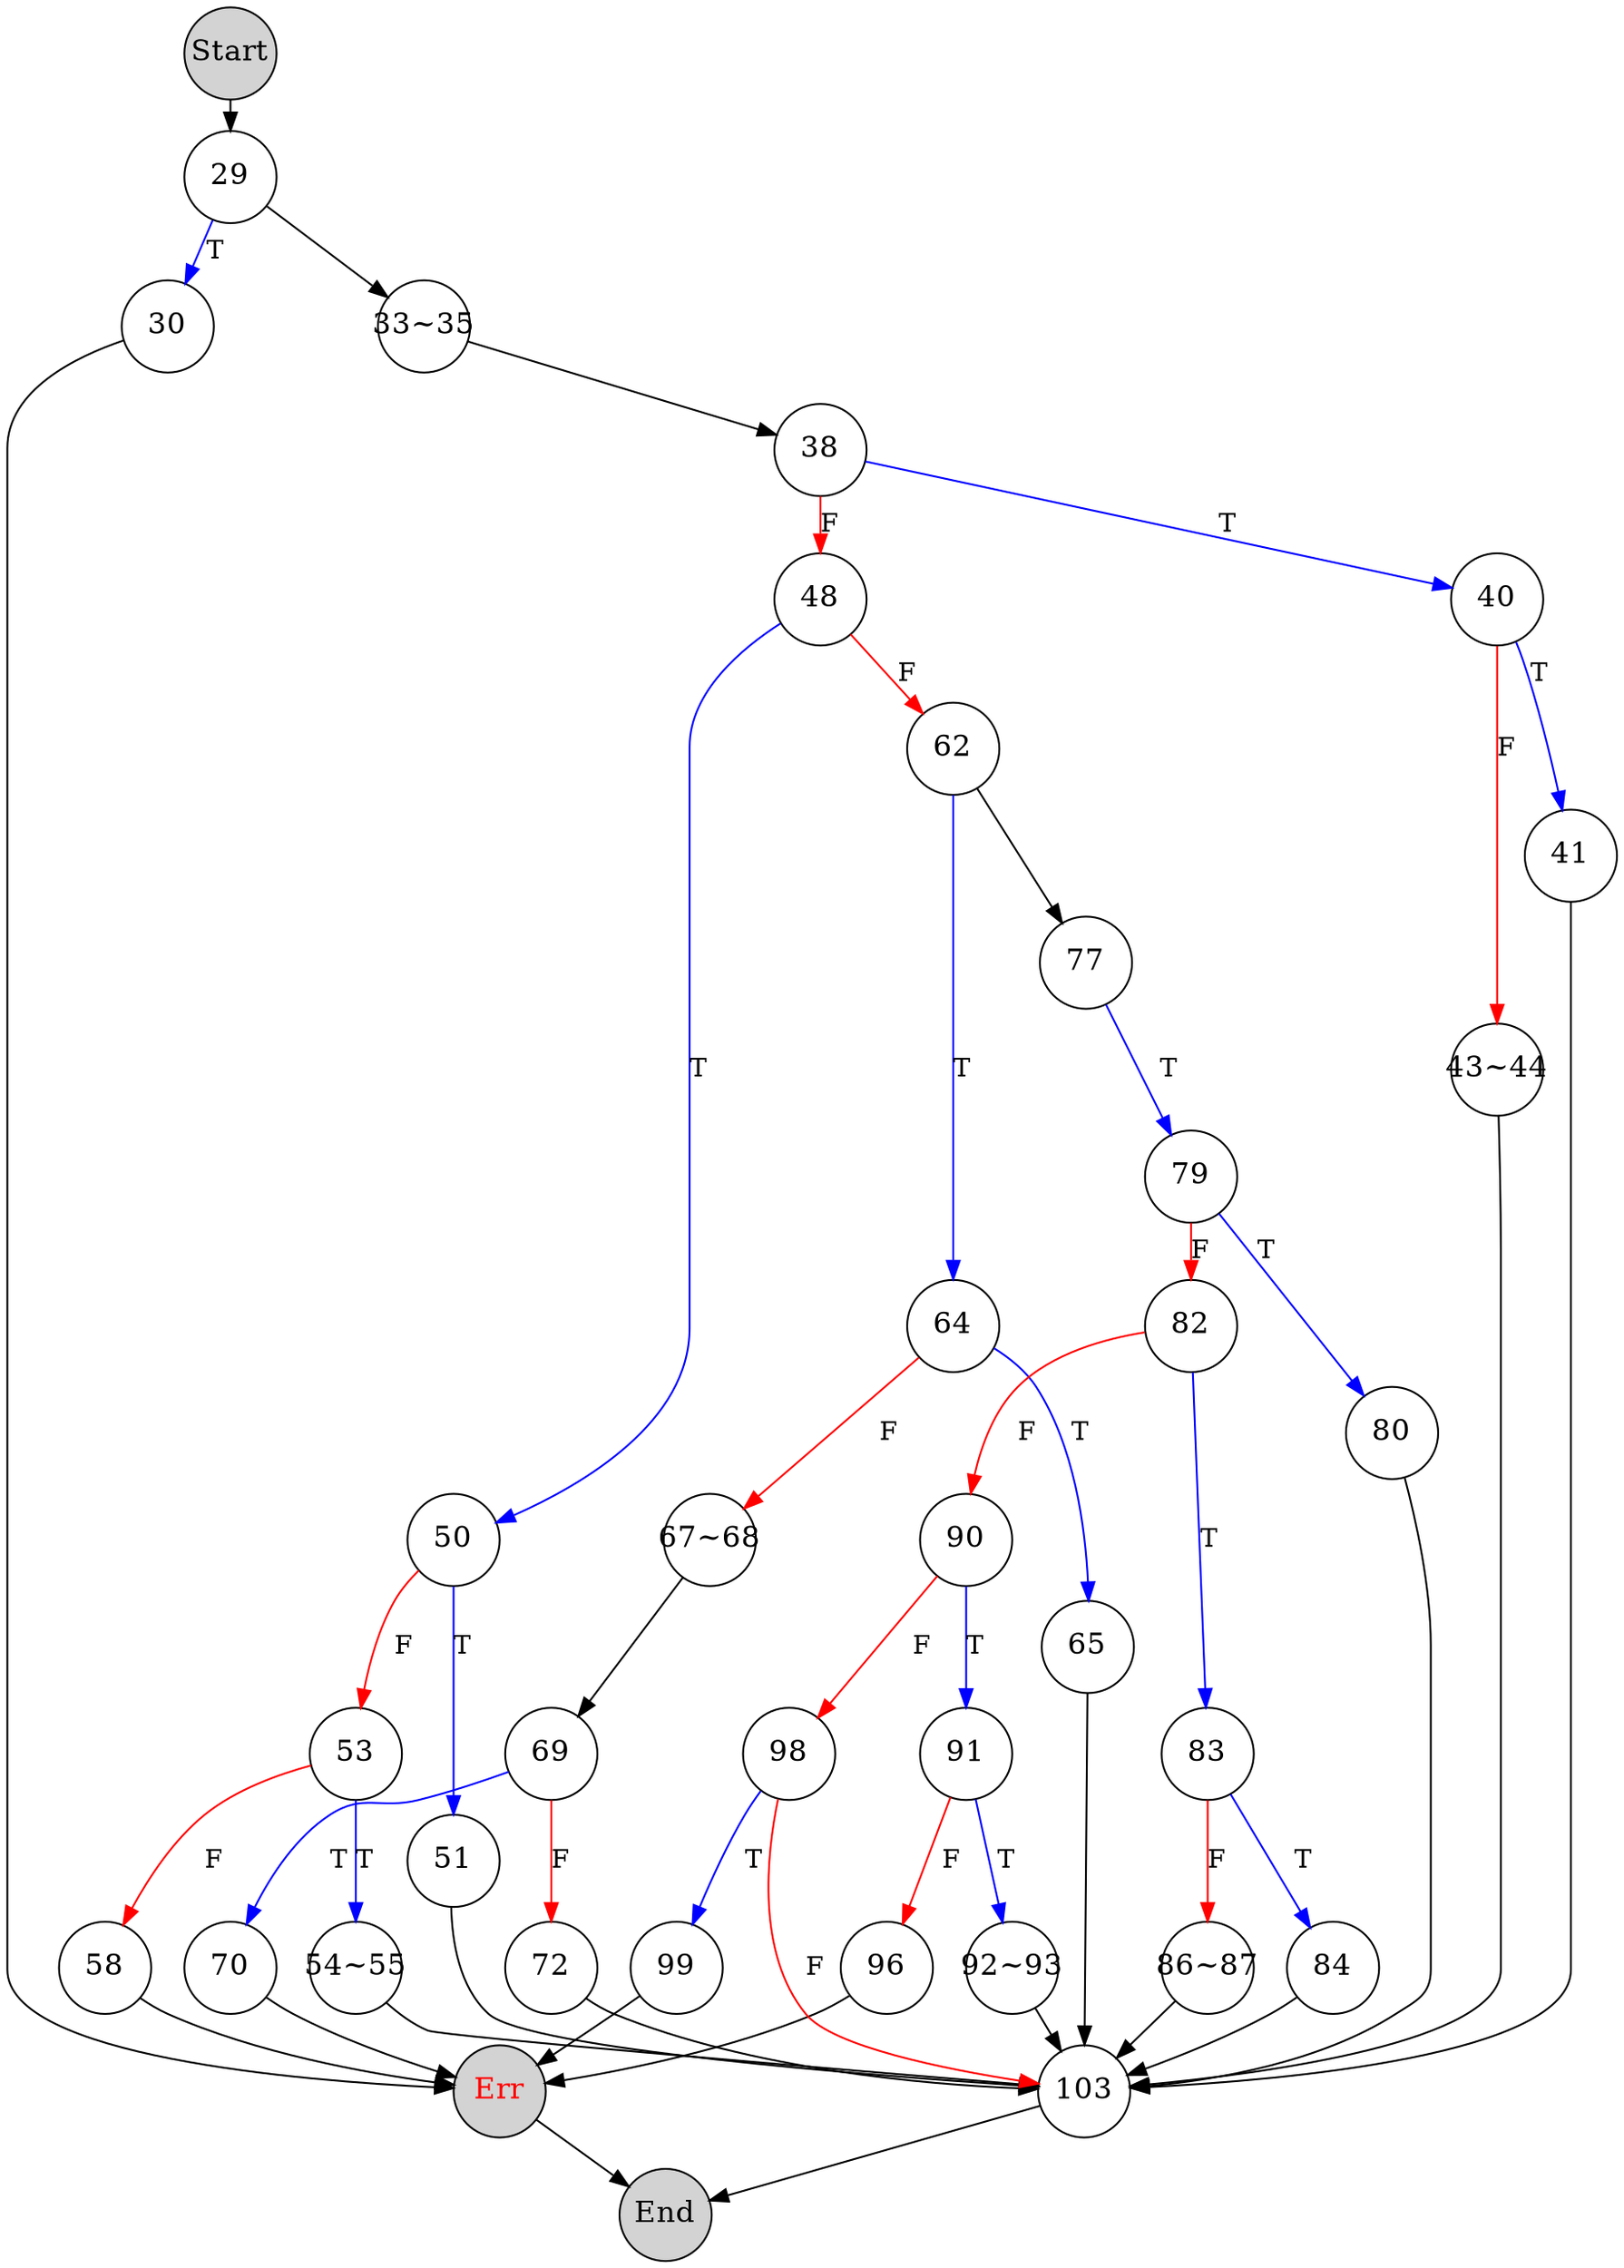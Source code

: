 digraph nextdate {
    ranksep=0.1
    graph [rankdir = "TB"];
    node  [fontsize=16,fixedsize=true,width=0.7,shape=circle];

    Start [fontcolor="black", fillcolor="lightgray", style=filled]; 
    End   [fontcolor="black", fillcolor="lightgray", style=filled]; 
    Err   [fontcolor="red", fillcolor="lightgray", style=filled]; 

    Start -> 29;

    //Restrictions that the year must have the following invariant: 1801 <= year <= 2021
    29 -> 30 [label = "T" color="blue"];
        30 -> Err;

    //these variables will hold the proper values for the nextDate's day, month, and year values, respectively
    29 -> "33~35" -> 38;

    //Is this month with 31 days?
    38 -> 40 [label = "T" color="blue"];    // T
        40 -> 41 [label = "T" color="blue"];    // F
            41 -> 103;
        40 -> "43~44" [label = "F" color="red"];    // F
            "43~44" -> 103;

    //is this month a month with 30 days?
    38 -> 48 [label = "F" color="red"];
    48 -> 50 [label = "T" color="blue"];
        50 -> 51 [label = "T" color="blue"];
            51 -> 103;
        50 -> 53 [label = "F" color="red"];
            53 -> "54~55" [label = "T" color="blue"];
                "54~55" -> 103;
            53 -> 58 [label = "F" color="red"];
                58 -> Err;

    //is this month December?
    48 -> 62 [label = "F" color="red"];
    62 -> 64 [label = "T" color="blue"];        // T
        64 -> 65 [label = "T" color="blue"];    // T
            65 -> 103;
        64 -> "67~68" [label = "F" color="red"]; // F
            "67~68" -> 69;
                69 -> 70 [label = "T" color="blue"]; // T
                    70 -> Err;
                69 -> 72 [label = "F" color="red"]; // F
                    72 -> 103;


    //is this month February? we need to check for leap years and such
    62 -> 77;
    77 -> 79 [label = "T" color="blue"];   // T
        79 -> 80 [label = "T" color="blue"];   //T
            80 -> 103;
        79 -> 82 [label = "F" color="red"];  // F
            82 -> 83 [label = "T" color="blue"];   //T
                83 -> 84 [label = "T" color="blue"];   // T
                    84 -> 103;
                83 -> "86~87" [label = "F" color="red"]; //F
                    "86~87" -> 103;
            82 -> 90 [label = "F" color="red"];  //F
                90 -> 91 [label = "T" color="blue"]; //T
                    91 -> "92~93" [label = "T" color="blue"]; //T
                        "92~93" -> 103;
                    91 -> 96 [label = "F" color="red"];   //F
                        96 -> Err;
                90 -> 98 [label = "F" color="red"];   //F
                    98 -> 99 [label = "T" color="blue"];   //T
                        99 -> Err;
                    98 -> 103 [label = "F" color="red"];  // F 
                

    //return the string representing the nextDate, in the form MM/DD/YY
    103 -> End;
    Err -> End;


    // ranking
    { rank = same; 30; "33~35";}    
    { rank = same; 40; 48;}    
    // { rank = same; 50; 62;}    
    // { rank = same; 64; 77;}    
}

